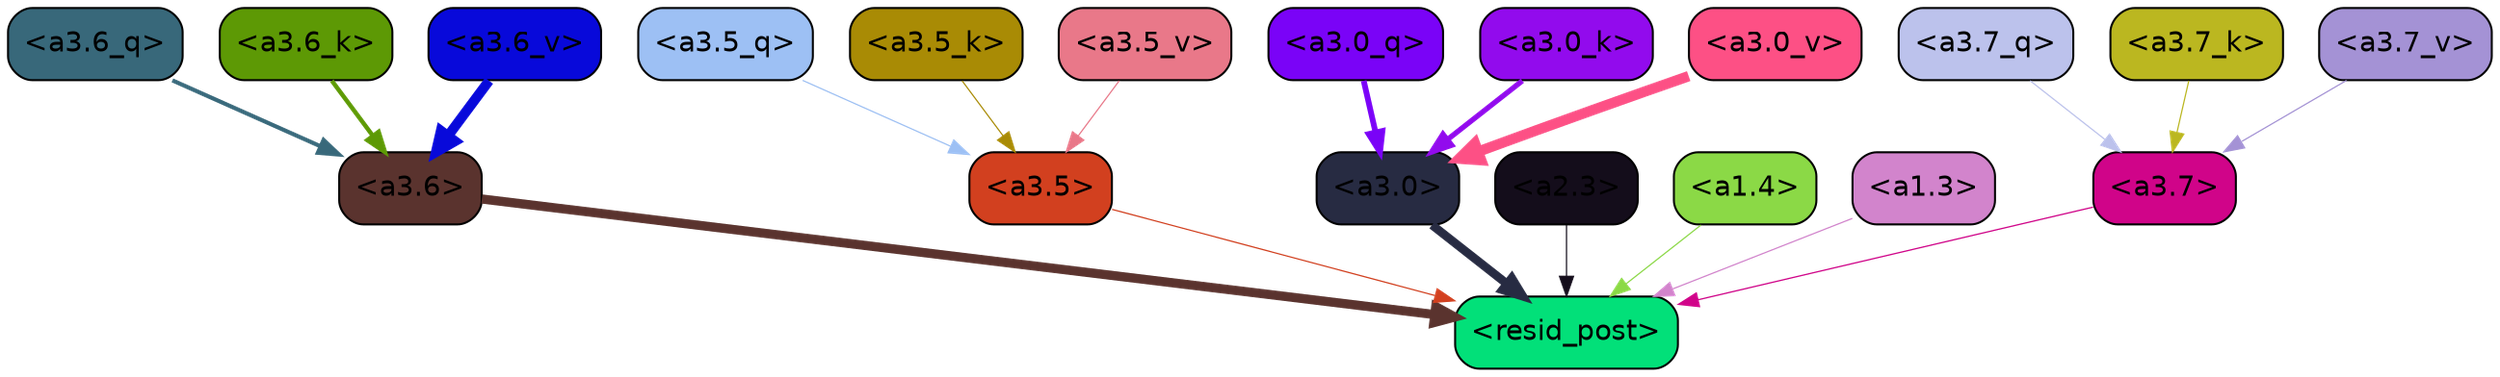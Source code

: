 strict digraph "" {
	graph [bgcolor=transparent,
		layout=dot,
		overlap=false,
		splines=true
	];
	"<a3.7>"	[color=black,
		fillcolor="#d00489",
		fontname=Helvetica,
		shape=box,
		style="filled, rounded"];
	"<resid_post>"	[color=black,
		fillcolor="#02e079",
		fontname=Helvetica,
		shape=box,
		style="filled, rounded"];
	"<a3.7>" -> "<resid_post>"	[color="#d00489",
		penwidth=0.6239100098609924];
	"<a3.6>"	[color=black,
		fillcolor="#5a332e",
		fontname=Helvetica,
		shape=box,
		style="filled, rounded"];
	"<a3.6>" -> "<resid_post>"	[color="#5a332e",
		penwidth=4.569062113761902];
	"<a3.5>"	[color=black,
		fillcolor="#d2401f",
		fontname=Helvetica,
		shape=box,
		style="filled, rounded"];
	"<a3.5>" -> "<resid_post>"	[color="#d2401f",
		penwidth=0.6];
	"<a3.0>"	[color=black,
		fillcolor="#272b42",
		fontname=Helvetica,
		shape=box,
		style="filled, rounded"];
	"<a3.0>" -> "<resid_post>"	[color="#272b42",
		penwidth=4.283544182777405];
	"<a2.3>"	[color=black,
		fillcolor="#140d1b",
		fontname=Helvetica,
		shape=box,
		style="filled, rounded"];
	"<a2.3>" -> "<resid_post>"	[color="#140d1b",
		penwidth=0.6];
	"<a1.4>"	[color=black,
		fillcolor="#8bd946",
		fontname=Helvetica,
		shape=box,
		style="filled, rounded"];
	"<a1.4>" -> "<resid_post>"	[color="#8bd946",
		penwidth=0.6];
	"<a1.3>"	[color=black,
		fillcolor="#d284cc",
		fontname=Helvetica,
		shape=box,
		style="filled, rounded"];
	"<a1.3>" -> "<resid_post>"	[color="#d284cc",
		penwidth=0.6];
	"<a3.7_q>"	[color=black,
		fillcolor="#bcc2ec",
		fontname=Helvetica,
		shape=box,
		style="filled, rounded"];
	"<a3.7_q>" -> "<a3.7>"	[color="#bcc2ec",
		penwidth=0.6];
	"<a3.6_q>"	[color=black,
		fillcolor="#38687a",
		fontname=Helvetica,
		shape=box,
		style="filled, rounded"];
	"<a3.6_q>" -> "<a3.6>"	[color="#38687a",
		penwidth=2.0347584784030914];
	"<a3.5_q>"	[color=black,
		fillcolor="#9dc0f4",
		fontname=Helvetica,
		shape=box,
		style="filled, rounded"];
	"<a3.5_q>" -> "<a3.5>"	[color="#9dc0f4",
		penwidth=0.6];
	"<a3.0_q>"	[color=black,
		fillcolor="#7a03f7",
		fontname=Helvetica,
		shape=box,
		style="filled, rounded"];
	"<a3.0_q>" -> "<a3.0>"	[color="#7a03f7",
		penwidth=2.8635367155075073];
	"<a3.7_k>"	[color=black,
		fillcolor="#bbb720",
		fontname=Helvetica,
		shape=box,
		style="filled, rounded"];
	"<a3.7_k>" -> "<a3.7>"	[color="#bbb720",
		penwidth=0.6];
	"<a3.6_k>"	[color=black,
		fillcolor="#5d9905",
		fontname=Helvetica,
		shape=box,
		style="filled, rounded"];
	"<a3.6_k>" -> "<a3.6>"	[color="#5d9905",
		penwidth=2.1760786175727844];
	"<a3.5_k>"	[color=black,
		fillcolor="#a98b05",
		fontname=Helvetica,
		shape=box,
		style="filled, rounded"];
	"<a3.5_k>" -> "<a3.5>"	[color="#a98b05",
		penwidth=0.6];
	"<a3.0_k>"	[color=black,
		fillcolor="#920bed",
		fontname=Helvetica,
		shape=box,
		style="filled, rounded"];
	"<a3.0_k>" -> "<a3.0>"	[color="#920bed",
		penwidth=2.632905662059784];
	"<a3.7_v>"	[color=black,
		fillcolor="#a492d5",
		fontname=Helvetica,
		shape=box,
		style="filled, rounded"];
	"<a3.7_v>" -> "<a3.7>"	[color="#a492d5",
		penwidth=0.6];
	"<a3.6_v>"	[color=black,
		fillcolor="#0809da",
		fontname=Helvetica,
		shape=box,
		style="filled, rounded"];
	"<a3.6_v>" -> "<a3.6>"	[color="#0809da",
		penwidth=4.981305837631226];
	"<a3.5_v>"	[color=black,
		fillcolor="#e97889",
		fontname=Helvetica,
		shape=box,
		style="filled, rounded"];
	"<a3.5_v>" -> "<a3.5>"	[color="#e97889",
		penwidth=0.6];
	"<a3.0_v>"	[color=black,
		fillcolor="#fd5085",
		fontname=Helvetica,
		shape=box,
		style="filled, rounded"];
	"<a3.0_v>" -> "<a3.0>"	[color="#fd5085",
		penwidth=5.168330669403076];
}
